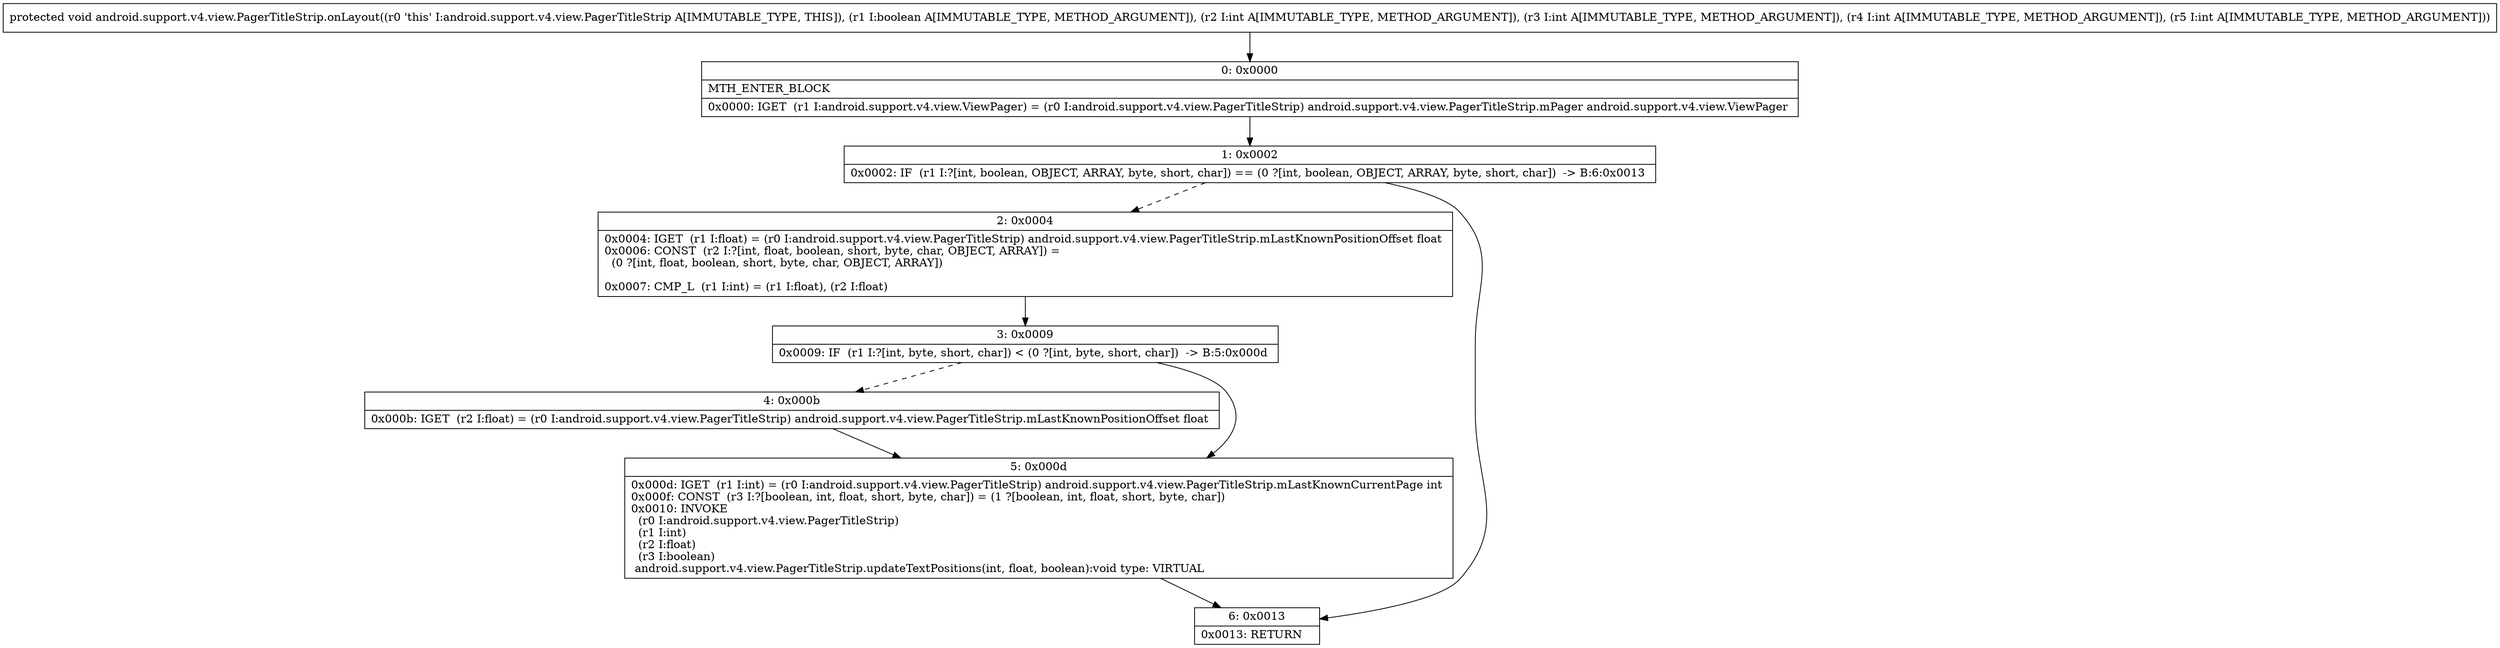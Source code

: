 digraph "CFG forandroid.support.v4.view.PagerTitleStrip.onLayout(ZIIII)V" {
Node_0 [shape=record,label="{0\:\ 0x0000|MTH_ENTER_BLOCK\l|0x0000: IGET  (r1 I:android.support.v4.view.ViewPager) = (r0 I:android.support.v4.view.PagerTitleStrip) android.support.v4.view.PagerTitleStrip.mPager android.support.v4.view.ViewPager \l}"];
Node_1 [shape=record,label="{1\:\ 0x0002|0x0002: IF  (r1 I:?[int, boolean, OBJECT, ARRAY, byte, short, char]) == (0 ?[int, boolean, OBJECT, ARRAY, byte, short, char])  \-\> B:6:0x0013 \l}"];
Node_2 [shape=record,label="{2\:\ 0x0004|0x0004: IGET  (r1 I:float) = (r0 I:android.support.v4.view.PagerTitleStrip) android.support.v4.view.PagerTitleStrip.mLastKnownPositionOffset float \l0x0006: CONST  (r2 I:?[int, float, boolean, short, byte, char, OBJECT, ARRAY]) = \l  (0 ?[int, float, boolean, short, byte, char, OBJECT, ARRAY])\l \l0x0007: CMP_L  (r1 I:int) = (r1 I:float), (r2 I:float) \l}"];
Node_3 [shape=record,label="{3\:\ 0x0009|0x0009: IF  (r1 I:?[int, byte, short, char]) \< (0 ?[int, byte, short, char])  \-\> B:5:0x000d \l}"];
Node_4 [shape=record,label="{4\:\ 0x000b|0x000b: IGET  (r2 I:float) = (r0 I:android.support.v4.view.PagerTitleStrip) android.support.v4.view.PagerTitleStrip.mLastKnownPositionOffset float \l}"];
Node_5 [shape=record,label="{5\:\ 0x000d|0x000d: IGET  (r1 I:int) = (r0 I:android.support.v4.view.PagerTitleStrip) android.support.v4.view.PagerTitleStrip.mLastKnownCurrentPage int \l0x000f: CONST  (r3 I:?[boolean, int, float, short, byte, char]) = (1 ?[boolean, int, float, short, byte, char]) \l0x0010: INVOKE  \l  (r0 I:android.support.v4.view.PagerTitleStrip)\l  (r1 I:int)\l  (r2 I:float)\l  (r3 I:boolean)\l android.support.v4.view.PagerTitleStrip.updateTextPositions(int, float, boolean):void type: VIRTUAL \l}"];
Node_6 [shape=record,label="{6\:\ 0x0013|0x0013: RETURN   \l}"];
MethodNode[shape=record,label="{protected void android.support.v4.view.PagerTitleStrip.onLayout((r0 'this' I:android.support.v4.view.PagerTitleStrip A[IMMUTABLE_TYPE, THIS]), (r1 I:boolean A[IMMUTABLE_TYPE, METHOD_ARGUMENT]), (r2 I:int A[IMMUTABLE_TYPE, METHOD_ARGUMENT]), (r3 I:int A[IMMUTABLE_TYPE, METHOD_ARGUMENT]), (r4 I:int A[IMMUTABLE_TYPE, METHOD_ARGUMENT]), (r5 I:int A[IMMUTABLE_TYPE, METHOD_ARGUMENT])) }"];
MethodNode -> Node_0;
Node_0 -> Node_1;
Node_1 -> Node_2[style=dashed];
Node_1 -> Node_6;
Node_2 -> Node_3;
Node_3 -> Node_4[style=dashed];
Node_3 -> Node_5;
Node_4 -> Node_5;
Node_5 -> Node_6;
}

